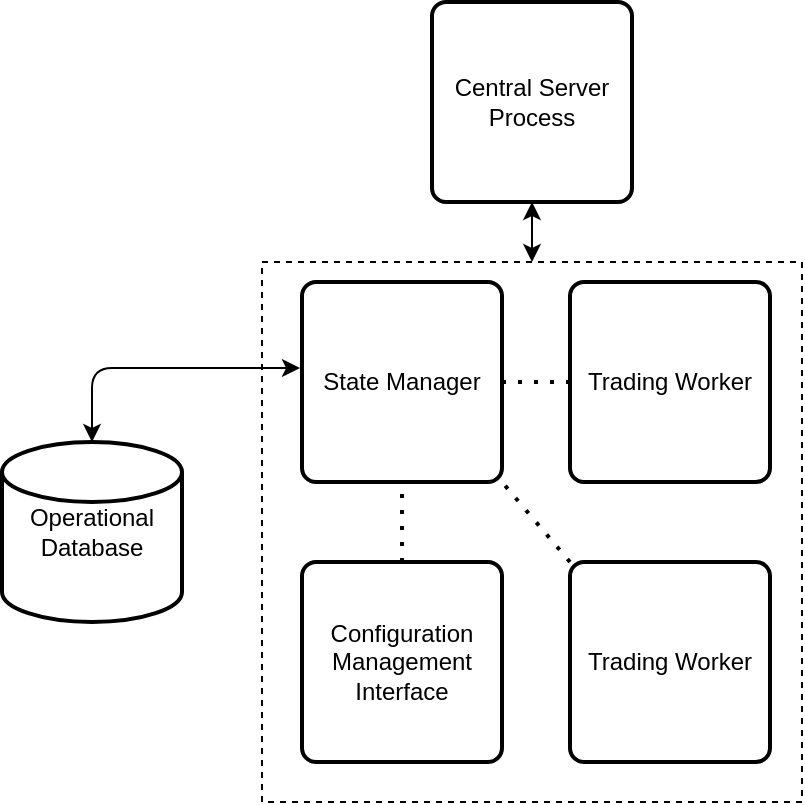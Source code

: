 <mxfile version="14.4.2" type="device"><diagram id="LdEI1cjzxrdm6nYtTQnF" name="Page-1"><mxGraphModel dx="1186" dy="609" grid="1" gridSize="10" guides="1" tooltips="1" connect="1" arrows="1" fold="1" page="1" pageScale="1" pageWidth="827" pageHeight="1169" math="0" shadow="0"><root><mxCell id="0"/><mxCell id="1" parent="0"/><mxCell id="XK71zKsoxKHNw7vxpf0s-3" value="" style="rounded=0;whiteSpace=wrap;html=1;dashed=1;fillColor=none;" vertex="1" parent="1"><mxGeometry x="310" y="180" width="270" height="270" as="geometry"/></mxCell><mxCell id="XK71zKsoxKHNw7vxpf0s-1" value="Operational Database" style="strokeWidth=2;html=1;shape=mxgraph.flowchart.database;whiteSpace=wrap;" vertex="1" parent="1"><mxGeometry x="180" y="270" width="90" height="90" as="geometry"/></mxCell><mxCell id="XK71zKsoxKHNw7vxpf0s-2" value="Central Server Process" style="rounded=1;whiteSpace=wrap;html=1;absoluteArcSize=1;arcSize=14;strokeWidth=2;" vertex="1" parent="1"><mxGeometry x="395" y="50" width="100" height="100" as="geometry"/></mxCell><mxCell id="XK71zKsoxKHNw7vxpf0s-4" value="Trading Worker" style="rounded=1;whiteSpace=wrap;html=1;absoluteArcSize=1;arcSize=14;strokeWidth=2;fillColor=none;" vertex="1" parent="1"><mxGeometry x="464" y="190" width="100" height="100" as="geometry"/></mxCell><mxCell id="XK71zKsoxKHNw7vxpf0s-5" value="Trading Worker" style="rounded=1;whiteSpace=wrap;html=1;absoluteArcSize=1;arcSize=14;strokeWidth=2;fillColor=none;" vertex="1" parent="1"><mxGeometry x="464" y="330" width="100" height="100" as="geometry"/></mxCell><mxCell id="XK71zKsoxKHNw7vxpf0s-6" value="State Manager" style="rounded=1;whiteSpace=wrap;html=1;absoluteArcSize=1;arcSize=14;strokeWidth=2;fillColor=none;" vertex="1" parent="1"><mxGeometry x="330" y="190" width="100" height="100" as="geometry"/></mxCell><mxCell id="XK71zKsoxKHNw7vxpf0s-7" value="Configuration Management Interface" style="rounded=1;whiteSpace=wrap;html=1;absoluteArcSize=1;arcSize=14;strokeWidth=2;fillColor=none;" vertex="1" parent="1"><mxGeometry x="330" y="330" width="100" height="100" as="geometry"/></mxCell><mxCell id="XK71zKsoxKHNw7vxpf0s-9" value="" style="endArrow=none;dashed=1;html=1;dashPattern=1 3;strokeWidth=2;exitX=1;exitY=0.5;exitDx=0;exitDy=0;entryX=0;entryY=0.5;entryDx=0;entryDy=0;" edge="1" parent="1" source="XK71zKsoxKHNw7vxpf0s-6" target="XK71zKsoxKHNw7vxpf0s-4"><mxGeometry width="50" height="50" relative="1" as="geometry"><mxPoint x="660" y="320" as="sourcePoint"/><mxPoint x="710" y="270" as="targetPoint"/></mxGeometry></mxCell><mxCell id="XK71zKsoxKHNw7vxpf0s-10" value="" style="endArrow=none;dashed=1;html=1;dashPattern=1 3;strokeWidth=2;exitX=0;exitY=0;exitDx=0;exitDy=0;entryX=1;entryY=1;entryDx=0;entryDy=0;" edge="1" parent="1" source="XK71zKsoxKHNw7vxpf0s-5" target="XK71zKsoxKHNw7vxpf0s-6"><mxGeometry width="50" height="50" relative="1" as="geometry"><mxPoint x="390" y="310" as="sourcePoint"/><mxPoint x="440" y="260" as="targetPoint"/></mxGeometry></mxCell><mxCell id="XK71zKsoxKHNw7vxpf0s-11" value="" style="endArrow=none;dashed=1;html=1;dashPattern=1 3;strokeWidth=2;exitX=0.5;exitY=0;exitDx=0;exitDy=0;entryX=0.5;entryY=1;entryDx=0;entryDy=0;" edge="1" parent="1" source="XK71zKsoxKHNw7vxpf0s-7" target="XK71zKsoxKHNw7vxpf0s-6"><mxGeometry width="50" height="50" relative="1" as="geometry"><mxPoint x="390" y="310" as="sourcePoint"/><mxPoint x="440" y="260" as="targetPoint"/></mxGeometry></mxCell><mxCell id="XK71zKsoxKHNw7vxpf0s-12" value="" style="endArrow=classic;startArrow=classic;html=1;exitX=0.5;exitY=0;exitDx=0;exitDy=0;entryX=0.5;entryY=1;entryDx=0;entryDy=0;" edge="1" parent="1" source="XK71zKsoxKHNw7vxpf0s-3" target="XK71zKsoxKHNw7vxpf0s-2"><mxGeometry width="50" height="50" relative="1" as="geometry"><mxPoint x="520" y="190" as="sourcePoint"/><mxPoint x="570" y="140" as="targetPoint"/></mxGeometry></mxCell><mxCell id="XK71zKsoxKHNw7vxpf0s-13" value="" style="endArrow=classic;startArrow=classic;html=1;exitX=0.5;exitY=0;exitDx=0;exitDy=0;exitPerimeter=0;entryX=-0.01;entryY=0.43;entryDx=0;entryDy=0;entryPerimeter=0;" edge="1" parent="1" source="XK71zKsoxKHNw7vxpf0s-1" target="XK71zKsoxKHNw7vxpf0s-6"><mxGeometry width="50" height="50" relative="1" as="geometry"><mxPoint x="200" y="240" as="sourcePoint"/><mxPoint x="250" y="190" as="targetPoint"/><Array as="points"><mxPoint x="225" y="233"/></Array></mxGeometry></mxCell></root></mxGraphModel></diagram></mxfile>